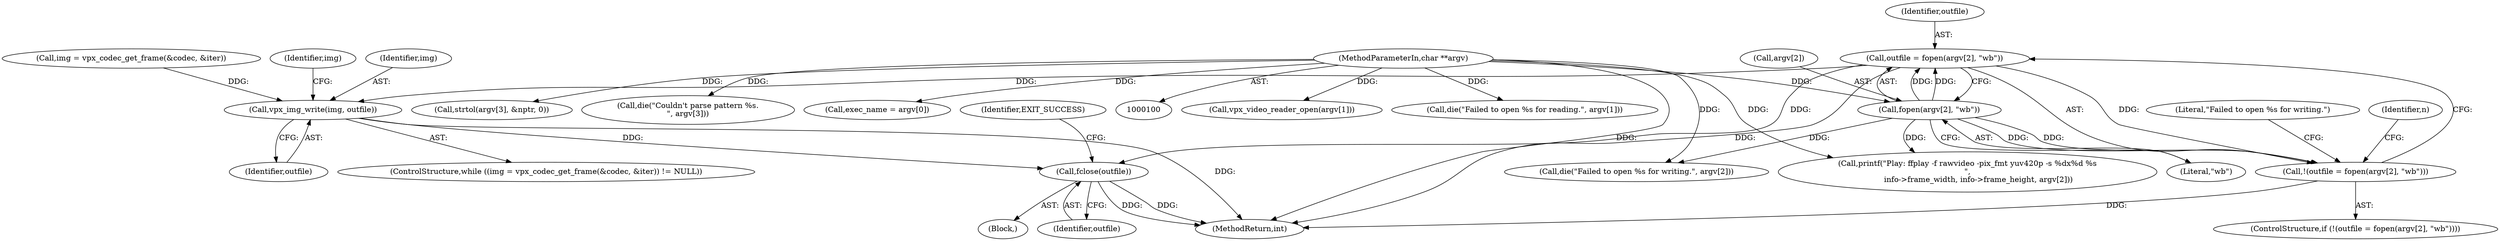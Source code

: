 digraph "0_Android_5a9753fca56f0eeb9f61e342b2fccffc364f9426_1@API" {
"1000168" [label="(Call,outfile = fopen(argv[2], \"wb\"))"];
"1000170" [label="(Call,fopen(argv[2], \"wb\"))"];
"1000102" [label="(MethodParameterIn,char **argv)"];
"1000167" [label="(Call,!(outfile = fopen(argv[2], \"wb\")))"];
"1000335" [label="(Call,vpx_img_write(img, outfile))"];
"1000369" [label="(Call,fclose(outfile))"];
"1000335" [label="(Call,vpx_img_write(img, outfile))"];
"1000161" [label="(Call,die(\"Failed to open %s for reading.\", argv[1]))"];
"1000170" [label="(Call,fopen(argv[2], \"wb\"))"];
"1000356" [label="(Call,printf(\"Play: ffplay -f rawvideo -pix_fmt yuv420p -s %dx%d %s\n\",\n         info->frame_width, info->frame_height, argv[2]))"];
"1000327" [label="(Call,img = vpx_codec_get_frame(&codec, &iter))"];
"1000141" [label="(Call,exec_name = argv[0])"];
"1000328" [label="(Identifier,img)"];
"1000182" [label="(Call,strtol(argv[3], &nptr, 0))"];
"1000219" [label="(Call,die(\"Couldn't parse pattern %s.\n\", argv[3]))"];
"1000336" [label="(Identifier,img)"];
"1000176" [label="(Literal,\"Failed to open %s for writing.\")"];
"1000372" [label="(Identifier,EXIT_SUCCESS)"];
"1000337" [label="(Identifier,outfile)"];
"1000154" [label="(Call,vpx_video_reader_open(argv[1]))"];
"1000373" [label="(MethodReturn,int)"];
"1000181" [label="(Identifier,n)"];
"1000370" [label="(Identifier,outfile)"];
"1000167" [label="(Call,!(outfile = fopen(argv[2], \"wb\")))"];
"1000103" [label="(Block,)"];
"1000325" [label="(ControlStructure,while ((img = vpx_codec_get_frame(&codec, &iter)) != NULL))"];
"1000169" [label="(Identifier,outfile)"];
"1000369" [label="(Call,fclose(outfile))"];
"1000171" [label="(Call,argv[2])"];
"1000102" [label="(MethodParameterIn,char **argv)"];
"1000168" [label="(Call,outfile = fopen(argv[2], \"wb\"))"];
"1000175" [label="(Call,die(\"Failed to open %s for writing.\", argv[2]))"];
"1000166" [label="(ControlStructure,if (!(outfile = fopen(argv[2], \"wb\"))))"];
"1000174" [label="(Literal,\"wb\")"];
"1000168" -> "1000167"  [label="AST: "];
"1000168" -> "1000170"  [label="CFG: "];
"1000169" -> "1000168"  [label="AST: "];
"1000170" -> "1000168"  [label="AST: "];
"1000167" -> "1000168"  [label="CFG: "];
"1000168" -> "1000373"  [label="DDG: "];
"1000168" -> "1000167"  [label="DDG: "];
"1000170" -> "1000168"  [label="DDG: "];
"1000170" -> "1000168"  [label="DDG: "];
"1000168" -> "1000335"  [label="DDG: "];
"1000168" -> "1000369"  [label="DDG: "];
"1000170" -> "1000174"  [label="CFG: "];
"1000171" -> "1000170"  [label="AST: "];
"1000174" -> "1000170"  [label="AST: "];
"1000170" -> "1000167"  [label="DDG: "];
"1000170" -> "1000167"  [label="DDG: "];
"1000102" -> "1000170"  [label="DDG: "];
"1000170" -> "1000175"  [label="DDG: "];
"1000170" -> "1000356"  [label="DDG: "];
"1000102" -> "1000100"  [label="AST: "];
"1000102" -> "1000373"  [label="DDG: "];
"1000102" -> "1000141"  [label="DDG: "];
"1000102" -> "1000154"  [label="DDG: "];
"1000102" -> "1000161"  [label="DDG: "];
"1000102" -> "1000175"  [label="DDG: "];
"1000102" -> "1000182"  [label="DDG: "];
"1000102" -> "1000219"  [label="DDG: "];
"1000102" -> "1000356"  [label="DDG: "];
"1000167" -> "1000166"  [label="AST: "];
"1000176" -> "1000167"  [label="CFG: "];
"1000181" -> "1000167"  [label="CFG: "];
"1000167" -> "1000373"  [label="DDG: "];
"1000335" -> "1000325"  [label="AST: "];
"1000335" -> "1000337"  [label="CFG: "];
"1000336" -> "1000335"  [label="AST: "];
"1000337" -> "1000335"  [label="AST: "];
"1000328" -> "1000335"  [label="CFG: "];
"1000335" -> "1000373"  [label="DDG: "];
"1000327" -> "1000335"  [label="DDG: "];
"1000335" -> "1000369"  [label="DDG: "];
"1000369" -> "1000103"  [label="AST: "];
"1000369" -> "1000370"  [label="CFG: "];
"1000370" -> "1000369"  [label="AST: "];
"1000372" -> "1000369"  [label="CFG: "];
"1000369" -> "1000373"  [label="DDG: "];
"1000369" -> "1000373"  [label="DDG: "];
}
